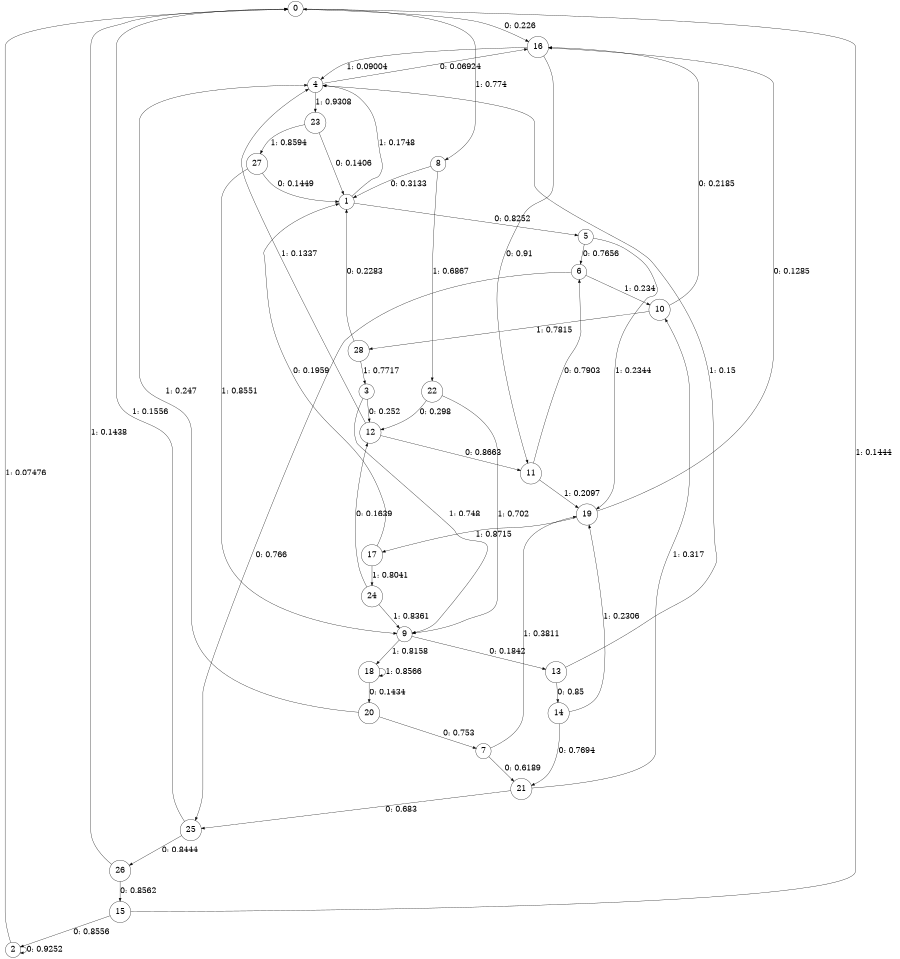 digraph "ch6randomL7" {
size = "6,8.5";
ratio = "fill";
node [shape = circle];
node [fontsize = 24];
edge [fontsize = 24];
0 -> 16 [label = "0: 0.226    "];
0 -> 8 [label = "1: 0.774    "];
1 -> 5 [label = "0: 0.8252   "];
1 -> 4 [label = "1: 0.1748   "];
2 -> 2 [label = "0: 0.9252   "];
2 -> 0 [label = "1: 0.07476  "];
3 -> 12 [label = "0: 0.252    "];
3 -> 9 [label = "1: 0.748    "];
4 -> 16 [label = "0: 0.06924  "];
4 -> 23 [label = "1: 0.9308   "];
5 -> 6 [label = "0: 0.7656   "];
5 -> 19 [label = "1: 0.2344   "];
6 -> 25 [label = "0: 0.766    "];
6 -> 10 [label = "1: 0.234    "];
7 -> 21 [label = "0: 0.6189   "];
7 -> 19 [label = "1: 0.3811   "];
8 -> 1 [label = "0: 0.3133   "];
8 -> 22 [label = "1: 0.6867   "];
9 -> 13 [label = "0: 0.1842   "];
9 -> 18 [label = "1: 0.8158   "];
10 -> 16 [label = "0: 0.2185   "];
10 -> 28 [label = "1: 0.7815   "];
11 -> 6 [label = "0: 0.7903   "];
11 -> 19 [label = "1: 0.2097   "];
12 -> 11 [label = "0: 0.8663   "];
12 -> 4 [label = "1: 0.1337   "];
13 -> 14 [label = "0: 0.85     "];
13 -> 4 [label = "1: 0.15     "];
14 -> 21 [label = "0: 0.7694   "];
14 -> 19 [label = "1: 0.2306   "];
15 -> 2 [label = "0: 0.8556   "];
15 -> 0 [label = "1: 0.1444   "];
16 -> 11 [label = "0: 0.91     "];
16 -> 4 [label = "1: 0.09004  "];
17 -> 1 [label = "0: 0.1959   "];
17 -> 24 [label = "1: 0.8041   "];
18 -> 20 [label = "0: 0.1434   "];
18 -> 18 [label = "1: 0.8566   "];
19 -> 16 [label = "0: 0.1285   "];
19 -> 17 [label = "1: 0.8715   "];
20 -> 7 [label = "0: 0.753    "];
20 -> 4 [label = "1: 0.247    "];
21 -> 25 [label = "0: 0.683    "];
21 -> 10 [label = "1: 0.317    "];
22 -> 12 [label = "0: 0.298    "];
22 -> 9 [label = "1: 0.702    "];
23 -> 1 [label = "0: 0.1406   "];
23 -> 27 [label = "1: 0.8594   "];
24 -> 12 [label = "0: 0.1639   "];
24 -> 9 [label = "1: 0.8361   "];
25 -> 26 [label = "0: 0.8444   "];
25 -> 0 [label = "1: 0.1556   "];
26 -> 15 [label = "0: 0.8562   "];
26 -> 0 [label = "1: 0.1438   "];
27 -> 1 [label = "0: 0.1449   "];
27 -> 9 [label = "1: 0.8551   "];
28 -> 1 [label = "0: 0.2283   "];
28 -> 3 [label = "1: 0.7717   "];
}